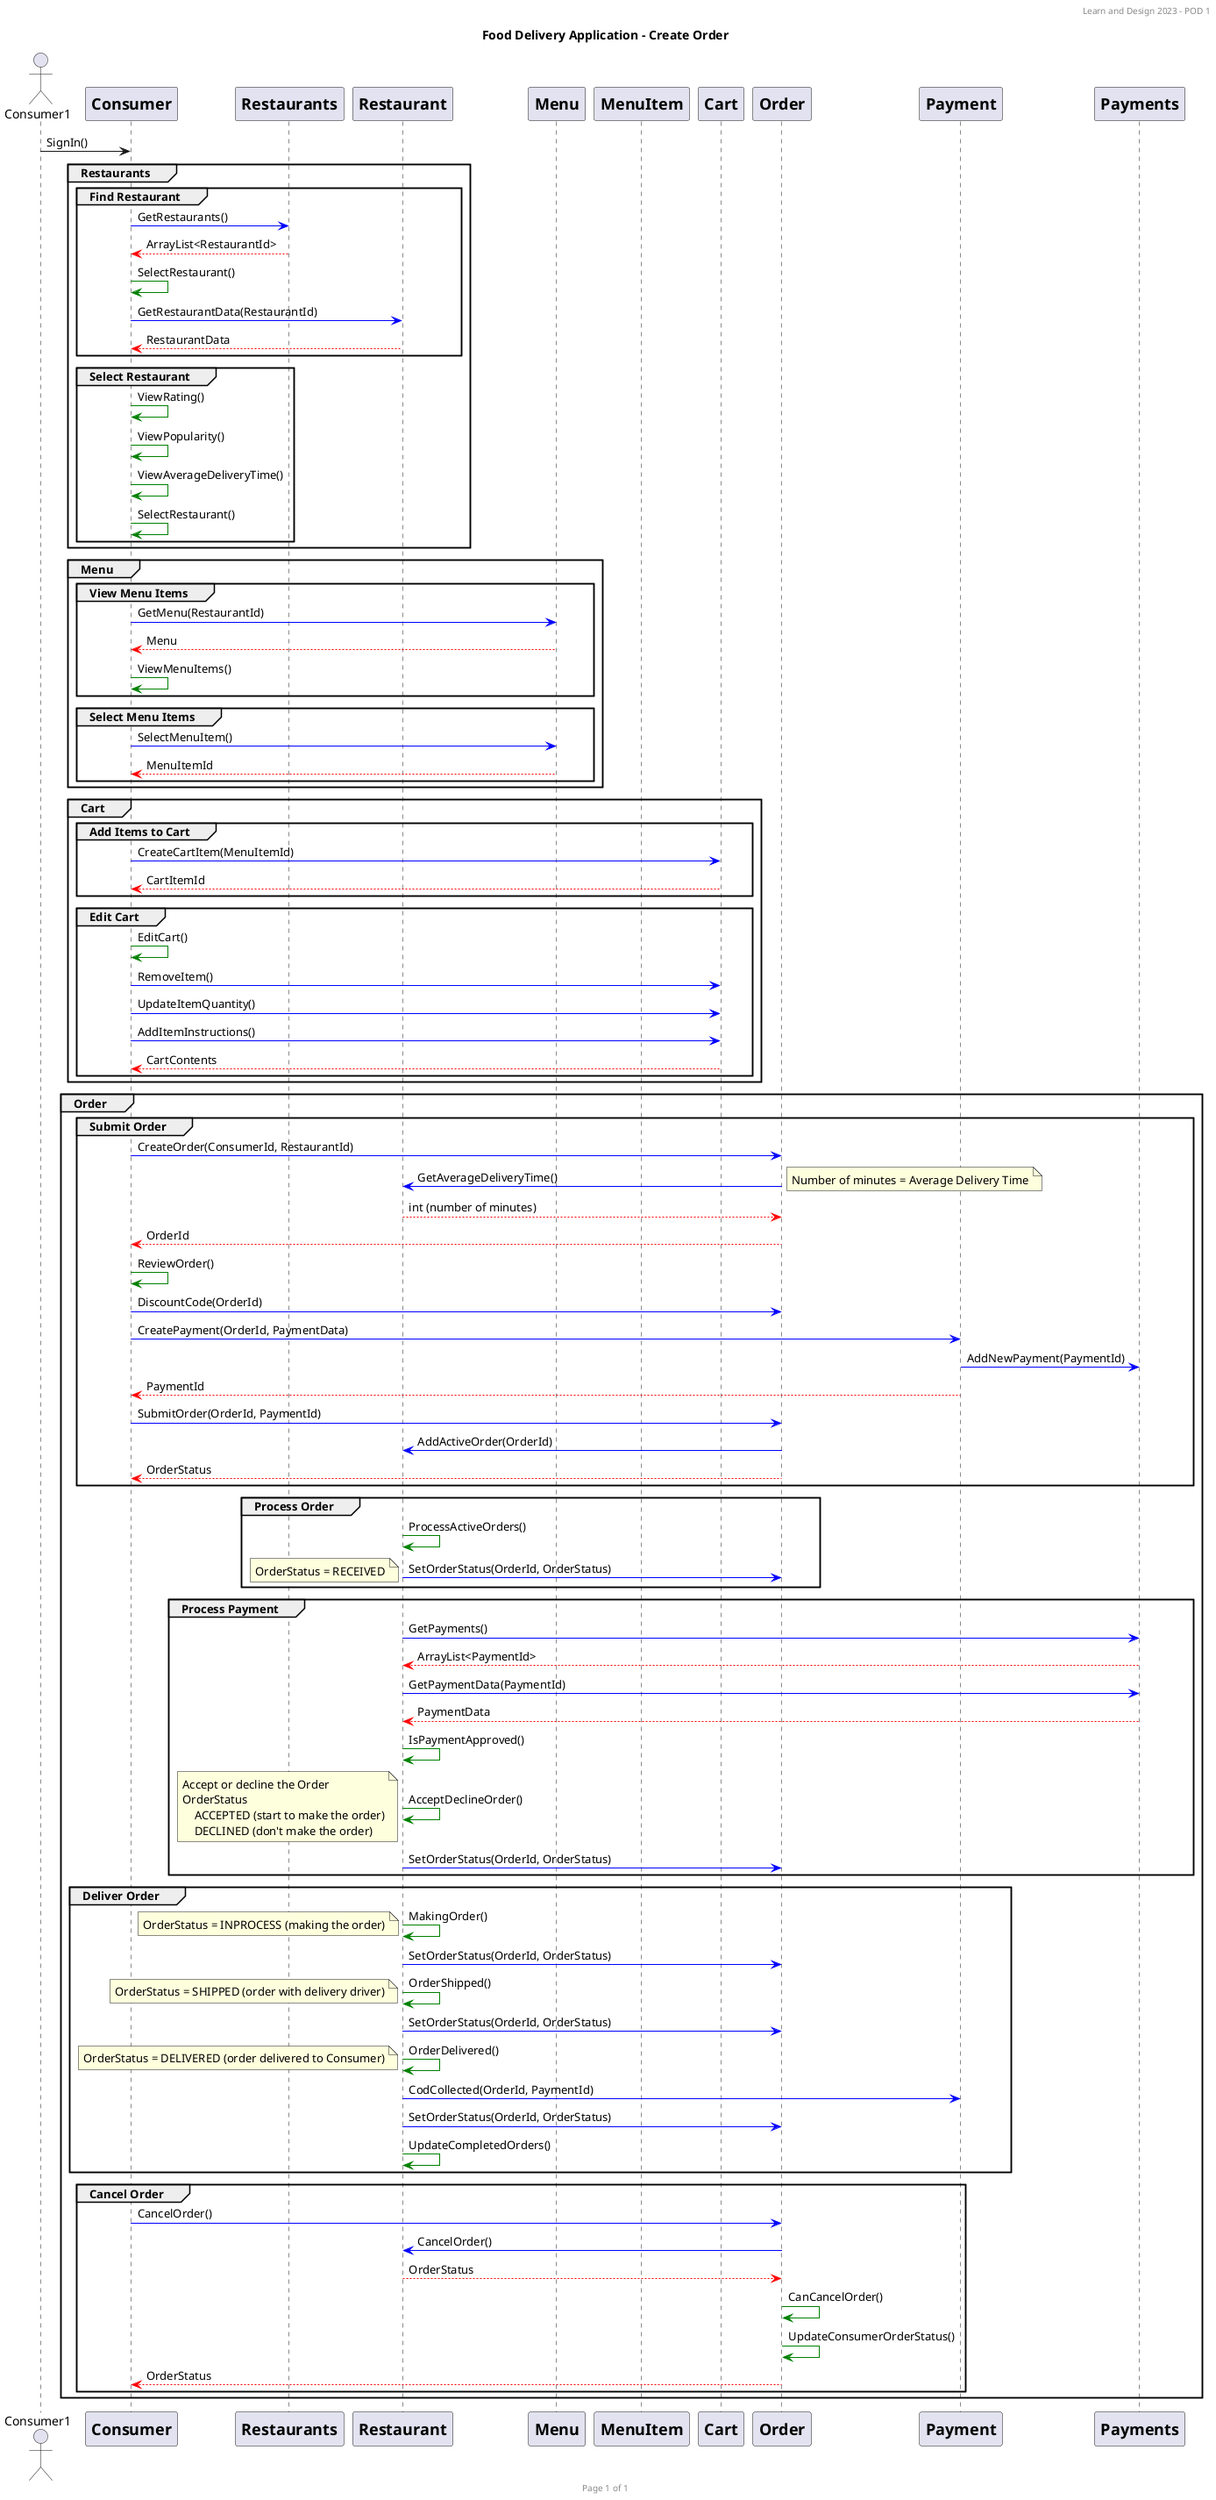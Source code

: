 @startuml
header Learn and Design 2023 - POD 1
footer Page %page% of %lastpage%

title: Food Delivery Application - Create Order

actor Consumer1

participant Consumer [
    = Consumer
]

participant Restaurants [
    = Restaurants
]

participant Restaurant [
    = Restaurant
]

participant Menu [
    = Menu
]

participant MenuItem [
    = MenuItem
]

participant Cart [
    = Cart
]

participant Order [
    = Order
]

participant Payment [
    = Payment
]

participant Payments [
    = Payments
]

Consumer1 -> Consumer : SignIn()
    group Restaurants
        group Find Restaurant
Consumer -[#blue]> Restaurants : GetRestaurants()
Consumer <-[#red]-- Restaurants : ArrayList<RestaurantId>
Consumer -[#green]> Consumer : SelectRestaurant()
Consumer -[#blue]> Restaurant : GetRestaurantData(RestaurantId)
Consumer <-[#red]-- Restaurant : RestaurantData
        end
        group Select Restaurant
Consumer -[#green]> Consumer : ViewRating()
Consumer -[#green]> Consumer : ViewPopularity()
Consumer -[#green]> Consumer : ViewAverageDeliveryTime()
Consumer -[#green]> Consumer : SelectRestaurant()
        end
    end
    group Menu
        group View Menu Items
Consumer -[#blue]> Menu : GetMenu(RestaurantId)
Menu --[#red]-> Consumer : Menu
Consumer -[#green]> Consumer : ViewMenuItems()
        end
        group Select Menu Items
Consumer -[#blue]> Menu : SelectMenuItem()
Menu --[#red]-> Consumer : MenuItemId
        end
    end
    group Cart
        group Add Items to Cart
Consumer -[#blue]> Cart : CreateCartItem(MenuItemId)
Cart --[#red]-> Consumer : CartItemId
        end
        group Edit Cart
Consumer -[#green]> Consumer : EditCart()
Consumer -[#blue]> Cart : RemoveItem()
Consumer -[#blue]> Cart : UpdateItemQuantity()
Consumer -[#blue]> Cart : AddItemInstructions()
Cart --[#red]-> Consumer : CartContents
        end
    end
    group Order
        group Submit Order
Consumer -[#blue]> Order : CreateOrder(ConsumerId, RestaurantId)
Order -[#blue]> Restaurant : GetAverageDeliveryTime()
        note right
        Number of minutes = Average Delivery Time
        end note
Restaurant --[#red]-> Order : int (number of minutes)
Consumer <[#red]-- Order : OrderId
Consumer -[#green]> Consumer : ReviewOrder()
Consumer -[#blue]> Order : DiscountCode(OrderId)
Consumer -[#blue]> Payment : CreatePayment(OrderId, PaymentData)
Payment -[#blue]> Payments : AddNewPayment(PaymentId)
Consumer <[#red]-- Payment : PaymentId
Consumer -[#blue]> Order : SubmitOrder(OrderId, PaymentId)
Restaurant <[#blue]- Order: AddActiveOrder(OrderId)
Consumer <[#red]-- Order : OrderStatus
        end
        group Process Order
Restaurant -[#green]> Restaurant : ProcessActiveOrders()
Restaurant -[#blue]> Order : SetOrderStatus(OrderId, OrderStatus)
            note left
                OrderStatus = RECEIVED
            end note
        end
        group Process Payment
Restaurant -[#blue]> Payments : GetPayments()
Restaurant <[#red]-- Payments : ArrayList<PaymentId>
Restaurant -[#blue]> Payments : GetPaymentData(PaymentId)
Restaurant <[#red]-- Payments : PaymentData
Restaurant -[#green]> Restaurant : IsPaymentApproved()
Restaurant -[#green]> Restaurant : AcceptDeclineOrder()
            note left
                Accept or decline the Order
                OrderStatus
                    ACCEPTED (start to make the order)
                    DECLINED (don't make the order)
            end note
Restaurant -[#blue]> Order : SetOrderStatus(OrderId, OrderStatus)
        end
        group Deliver Order
Restaurant -[#green]> Restaurant : MakingOrder()
            note left
                OrderStatus = INPROCESS (making the order)
            end note
Restaurant -[#blue]> Order : SetOrderStatus(OrderId, OrderStatus)
Restaurant -[#green]> Restaurant : OrderShipped()
            note left
                OrderStatus = SHIPPED (order with delivery driver)
            end note
Restaurant -[#blue]> Order : SetOrderStatus(OrderId, OrderStatus)
Restaurant -[#green]> Restaurant : OrderDelivered()
            note left
                OrderStatus = DELIVERED (order delivered to Consumer)
            end note
Restaurant -[#blue]> Payment : CodCollected(OrderId, PaymentId)
Restaurant -[#blue]> Order : SetOrderStatus(OrderId, OrderStatus)
Restaurant -[#green]> Restaurant : UpdateCompletedOrders()
        end
        group Cancel Order
Consumer -[#blue]> Order : CancelOrder()
Order -[#blue]> Restaurant : CancelOrder()
Restaurant --[#red]-> Order : OrderStatus
Order -[#green]> Order : CanCancelOrder()
Order -[#green]> Order : UpdateConsumerOrderStatus()
Order --[#red]-> Consumer : OrderStatus
        end
    end

@enduml